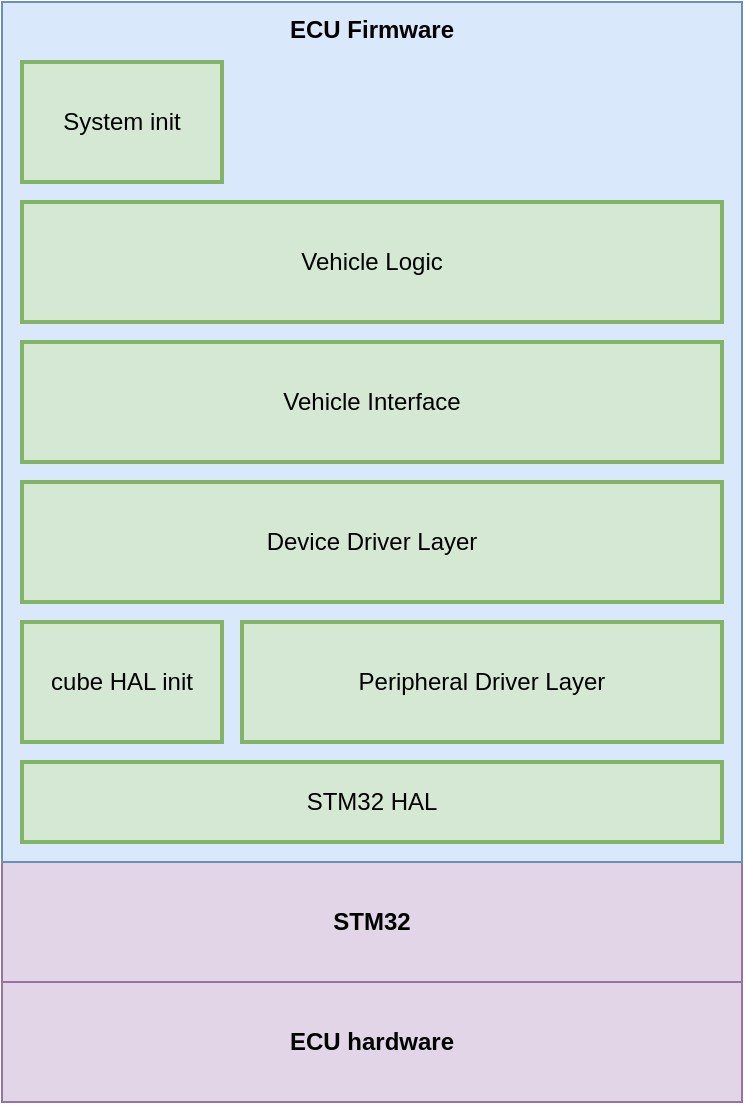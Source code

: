 <mxfile version="23.1.5" type="device" pages="5">
  <diagram name="Basic View" id="_REHxE6U4Ysege71YfMF">
    <mxGraphModel dx="1026" dy="772" grid="1" gridSize="10" guides="1" tooltips="1" connect="1" arrows="1" fold="1" page="1" pageScale="1" pageWidth="1169" pageHeight="827" math="0" shadow="0">
      <root>
        <mxCell id="0" />
        <mxCell id="1" parent="0" />
        <mxCell id="0jKN5y97lYk2qQnWjkMg-1" value="STM32" style="rounded=0;whiteSpace=wrap;html=1;fillColor=#e1d5e7;strokeColor=#9673a6;fontStyle=1" parent="1" vertex="1">
          <mxGeometry x="40" y="470" width="370" height="60" as="geometry" />
        </mxCell>
        <mxCell id="0jKN5y97lYk2qQnWjkMg-2" value="ECU hardware" style="rounded=0;whiteSpace=wrap;html=1;fillColor=#e1d5e7;strokeColor=#9673a6;fontStyle=1" parent="1" vertex="1">
          <mxGeometry x="40" y="530" width="370" height="60" as="geometry" />
        </mxCell>
        <mxCell id="0jKN5y97lYk2qQnWjkMg-3" value="ECU Firmware" style="rounded=0;whiteSpace=wrap;html=1;verticalAlign=top;fillColor=#dae8fc;strokeColor=#6c8ebf;fontStyle=1" parent="1" vertex="1">
          <mxGeometry x="40" y="40" width="370" height="430" as="geometry" />
        </mxCell>
        <mxCell id="0jKN5y97lYk2qQnWjkMg-4" value="STM32 HAL" style="rounded=0;whiteSpace=wrap;html=1;fillColor=#d5e8d4;strokeColor=#82b366;strokeWidth=2;" parent="1" vertex="1">
          <mxGeometry x="50" y="420" width="350" height="40" as="geometry" />
        </mxCell>
        <mxCell id="0jKN5y97lYk2qQnWjkMg-5" value="cube HAL init" style="rounded=0;whiteSpace=wrap;html=1;fillColor=#d5e8d4;strokeColor=#82b366;strokeWidth=2;" parent="1" vertex="1">
          <mxGeometry x="50" y="350" width="100" height="60" as="geometry" />
        </mxCell>
        <mxCell id="0jKN5y97lYk2qQnWjkMg-6" value="Peripheral Driver Layer" style="rounded=0;whiteSpace=wrap;html=1;fillColor=#d5e8d4;strokeColor=#82b366;strokeWidth=2;" parent="1" vertex="1">
          <mxGeometry x="160" y="350" width="240" height="60" as="geometry" />
        </mxCell>
        <mxCell id="0jKN5y97lYk2qQnWjkMg-8" value="System init" style="rounded=0;whiteSpace=wrap;html=1;fillColor=#d5e8d4;strokeColor=#82b366;strokeWidth=2;" parent="1" vertex="1">
          <mxGeometry x="50" y="70" width="100" height="60" as="geometry" />
        </mxCell>
        <mxCell id="0jKN5y97lYk2qQnWjkMg-9" value="Device Driver Layer" style="rounded=0;whiteSpace=wrap;html=1;fillColor=#d5e8d4;strokeColor=#82b366;strokeWidth=2;" parent="1" vertex="1">
          <mxGeometry x="50" y="280" width="350" height="60" as="geometry" />
        </mxCell>
        <mxCell id="0jKN5y97lYk2qQnWjkMg-10" value="Vehicle Interface" style="rounded=0;whiteSpace=wrap;html=1;fillColor=#d5e8d4;strokeColor=#82b366;strokeWidth=2;" parent="1" vertex="1">
          <mxGeometry x="50" y="210" width="350" height="60" as="geometry" />
        </mxCell>
        <mxCell id="0jKN5y97lYk2qQnWjkMg-11" value="Vehicle Logic" style="rounded=0;whiteSpace=wrap;html=1;fillColor=#d5e8d4;strokeColor=#82b366;strokeWidth=2;" parent="1" vertex="1">
          <mxGeometry x="50" y="140" width="350" height="60" as="geometry" />
        </mxCell>
      </root>
    </mxGraphModel>
  </diagram>
  <diagram id="Xj0itRvW_JsN70e2wLyP" name="Detailed View">
    <mxGraphModel dx="1026" dy="772" grid="1" gridSize="10" guides="1" tooltips="1" connect="1" arrows="1" fold="1" page="1" pageScale="1" pageWidth="1169" pageHeight="827" math="0" shadow="0">
      <root>
        <mxCell id="0" />
        <mxCell id="1" parent="0" />
        <mxCell id="iAgD70KXUp26cM3-GoKi-1" value="STM32" style="rounded=0;whiteSpace=wrap;html=1;fillColor=#e1d5e7;strokeColor=#9673a6;fontStyle=1" parent="1" vertex="1">
          <mxGeometry x="40" y="800" width="680" height="60" as="geometry" />
        </mxCell>
        <mxCell id="iAgD70KXUp26cM3-GoKi-2" value="ECU hardware" style="rounded=0;whiteSpace=wrap;html=1;fillColor=#e1d5e7;strokeColor=#9673a6;fontStyle=1" parent="1" vertex="1">
          <mxGeometry x="40" y="860" width="680" height="60" as="geometry" />
        </mxCell>
        <mxCell id="iAgD70KXUp26cM3-GoKi-3" value="ECU Firmware" style="rounded=0;whiteSpace=wrap;html=1;verticalAlign=top;fillColor=#dae8fc;strokeColor=#6c8ebf;fontStyle=1" parent="1" vertex="1">
          <mxGeometry x="40" y="40" width="680" height="760" as="geometry" />
        </mxCell>
        <mxCell id="iAgD70KXUp26cM3-GoKi-4" value="STM32 HAL" style="rounded=0;whiteSpace=wrap;html=1;fillColor=#d5e8d4;strokeColor=#82b366;strokeWidth=2;" parent="1" vertex="1">
          <mxGeometry x="50" y="750" width="660" height="40" as="geometry" />
        </mxCell>
        <mxCell id="iAgD70KXUp26cM3-GoKi-5" value="cube HAL init" style="rounded=0;whiteSpace=wrap;html=1;fillColor=#d5e8d4;strokeColor=#82b366;strokeWidth=2;verticalAlign=top;" parent="1" vertex="1">
          <mxGeometry x="50" y="530" width="100" height="210" as="geometry" />
        </mxCell>
        <mxCell id="iAgD70KXUp26cM3-GoKi-6" value="Peripheral Driver/Lib Layer" style="rounded=0;whiteSpace=wrap;html=1;fillColor=#d5e8d4;strokeColor=#82b366;strokeWidth=2;verticalAlign=top;" parent="1" vertex="1">
          <mxGeometry x="160" y="530" width="550" height="210" as="geometry" />
        </mxCell>
        <mxCell id="iAgD70KXUp26cM3-GoKi-8" value="System init" style="rounded=0;whiteSpace=wrap;html=1;fillColor=#d5e8d4;strokeColor=#82b366;strokeWidth=2;verticalAlign=top;" parent="1" vertex="1">
          <mxGeometry x="50" y="70" width="200" height="90" as="geometry" />
        </mxCell>
        <mxCell id="iAgD70KXUp26cM3-GoKi-9" value="Device Driver Layer" style="rounded=0;whiteSpace=wrap;html=1;fillColor=#d5e8d4;strokeColor=#82b366;strokeWidth=2;verticalAlign=top;" parent="1" vertex="1">
          <mxGeometry x="50" y="370" width="640" height="150" as="geometry" />
        </mxCell>
        <mxCell id="iAgD70KXUp26cM3-GoKi-10" value="Vehicle Interface" style="rounded=0;whiteSpace=wrap;html=1;fillColor=#d5e8d4;strokeColor=#82b366;strokeWidth=2;verticalAlign=top;" parent="1" vertex="1">
          <mxGeometry x="50" y="270" width="280" height="90" as="geometry" />
        </mxCell>
        <mxCell id="iAgD70KXUp26cM3-GoKi-11" value="Vehicle Logic" style="rounded=0;whiteSpace=wrap;html=1;fillColor=#d5e8d4;strokeColor=#82b366;strokeWidth=2;verticalAlign=top;" parent="1" vertex="1">
          <mxGeometry x="50" y="170" width="370" height="90" as="geometry" />
        </mxCell>
        <mxCell id="iAgD70KXUp26cM3-GoKi-14" value="init" style="rounded=0;whiteSpace=wrap;html=1;fillColor=#f5f5f5;strokeColor=#666666;fontColor=#333333;" parent="1" vertex="1">
          <mxGeometry x="60" y="100" width="80" height="50" as="geometry" />
        </mxCell>
        <mxCell id="iAgD70KXUp26cM3-GoKi-15" value="Global interrupt handler" style="rounded=0;whiteSpace=wrap;html=1;fillColor=#f5f5f5;strokeColor=#666666;fontColor=#333333;" parent="1" vertex="1">
          <mxGeometry x="150" y="100" width="80" height="50" as="geometry" />
        </mxCell>
        <mxCell id="iAgD70KXUp26cM3-GoKi-16" value="Vehicle State Manager" style="rounded=0;whiteSpace=wrap;html=1;fillColor=#f5f5f5;strokeColor=#666666;fontColor=#333333;" parent="1" vertex="1">
          <mxGeometry x="60" y="200" width="80" height="50" as="geometry" />
        </mxCell>
        <mxCell id="iAgD70KXUp26cM3-GoKi-17" value="Throttle Controller" style="rounded=0;whiteSpace=wrap;html=1;fillColor=#f5f5f5;strokeColor=#666666;fontColor=#333333;" parent="1" vertex="1">
          <mxGeometry x="150" y="200" width="80" height="50" as="geometry" />
        </mxCell>
        <mxCell id="iAgD70KXUp26cM3-GoKi-18" value="Soft Watchdog" style="rounded=0;whiteSpace=wrap;html=1;fillColor=#f5f5f5;strokeColor=#666666;fontColor=#333333;" parent="1" vertex="1">
          <mxGeometry x="240" y="200" width="80" height="50" as="geometry" />
        </mxCell>
        <mxCell id="iAgD70KXUp26cM3-GoKi-19" value="System Configuration" style="rounded=0;whiteSpace=wrap;html=1;fillColor=#f5f5f5;strokeColor=#666666;fontColor=#333333;" parent="1" vertex="1">
          <mxGeometry x="60" y="300" width="80" height="50" as="geometry" />
        </mxCell>
        <mxCell id="iAgD70KXUp26cM3-GoKi-20" value="Vehicle Control" style="rounded=0;whiteSpace=wrap;html=1;fillColor=#f5f5f5;strokeColor=#666666;fontColor=#333333;" parent="1" vertex="1">
          <mxGeometry x="150" y="300" width="80" height="50" as="geometry" />
        </mxCell>
        <mxCell id="iAgD70KXUp26cM3-GoKi-21" value="Vehicle State" style="rounded=0;whiteSpace=wrap;html=1;fillColor=#f5f5f5;strokeColor=#666666;fontColor=#333333;" parent="1" vertex="1">
          <mxGeometry x="240" y="300" width="80" height="50" as="geometry" />
        </mxCell>
        <mxCell id="iAgD70KXUp26cM3-GoKi-22" value="Inverter" style="rounded=0;whiteSpace=wrap;html=1;fillColor=#f5f5f5;strokeColor=#666666;fontColor=#333333;" parent="1" vertex="1">
          <mxGeometry x="60" y="400" width="80" height="50" as="geometry" />
        </mxCell>
        <mxCell id="iAgD70KXUp26cM3-GoKi-23" value="BMS" style="rounded=0;whiteSpace=wrap;html=1;fillColor=#f5f5f5;strokeColor=#666666;fontColor=#333333;" parent="1" vertex="1">
          <mxGeometry x="150" y="400" width="80" height="50" as="geometry" />
        </mxCell>
        <mxCell id="iAgD70KXUp26cM3-GoKi-24" value="Discrete Sensors" style="rounded=0;whiteSpace=wrap;html=1;fillColor=#f5f5f5;strokeColor=#666666;fontColor=#333333;" parent="1" vertex="1">
          <mxGeometry x="240" y="400" width="80" height="50" as="geometry" />
        </mxCell>
        <mxCell id="iAgD70KXUp26cM3-GoKi-25" value="Wheel Speed" style="rounded=0;whiteSpace=wrap;html=1;fillColor=#f5f5f5;strokeColor=#666666;fontColor=#333333;" parent="1" vertex="1">
          <mxGeometry x="330" y="400" width="80" height="50" as="geometry" />
        </mxCell>
        <mxCell id="iAgD70KXUp26cM3-GoKi-26" value="Power Distribution Module (PDM)" style="rounded=0;whiteSpace=wrap;html=1;fillColor=#f5f5f5;strokeColor=#666666;fontColor=#333333;" parent="1" vertex="1">
          <mxGeometry x="420" y="400" width="80" height="50" as="geometry" />
        </mxCell>
        <mxCell id="iAgD70KXUp26cM3-GoKi-27" value="Shutdown Circuit (SDC)" style="rounded=0;whiteSpace=wrap;html=1;fillColor=#f5f5f5;strokeColor=#666666;fontColor=#333333;" parent="1" vertex="1">
          <mxGeometry x="510" y="400" width="80" height="50" as="geometry" />
        </mxCell>
        <mxCell id="iAgD70KXUp26cM3-GoKi-28" value="PC Interface" style="rounded=0;whiteSpace=wrap;html=1;fillColor=#f5f5f5;strokeColor=#666666;fontColor=#333333;" parent="1" vertex="1">
          <mxGeometry x="600" y="400" width="80" height="50" as="geometry" />
        </mxCell>
        <mxCell id="iAgD70KXUp26cM3-GoKi-29" value="CAN" style="rounded=0;whiteSpace=wrap;html=1;fillColor=#f5f5f5;strokeColor=#666666;fontColor=#333333;" parent="1" vertex="1">
          <mxGeometry x="170" y="560" width="80" height="50" as="geometry" />
        </mxCell>
        <mxCell id="iAgD70KXUp26cM3-GoKi-30" value="I2C" style="rounded=0;whiteSpace=wrap;html=1;fillColor=#f5f5f5;strokeColor=#666666;fontColor=#333333;" parent="1" vertex="1">
          <mxGeometry x="260" y="560" width="80" height="50" as="geometry" />
        </mxCell>
        <mxCell id="iAgD70KXUp26cM3-GoKi-31" value="SPI" style="rounded=0;whiteSpace=wrap;html=1;fillColor=#f5f5f5;strokeColor=#666666;fontColor=#333333;" parent="1" vertex="1">
          <mxGeometry x="350" y="560" width="80" height="50" as="geometry" />
        </mxCell>
        <mxCell id="iAgD70KXUp26cM3-GoKi-32" value="UART" style="rounded=0;whiteSpace=wrap;html=1;fillColor=#f5f5f5;strokeColor=#666666;fontColor=#333333;" parent="1" vertex="1">
          <mxGeometry x="440" y="560" width="80" height="50" as="geometry" />
        </mxCell>
        <mxCell id="iAgD70KXUp26cM3-GoKi-33" value="ADC" style="rounded=0;whiteSpace=wrap;html=1;fillColor=#f5f5f5;strokeColor=#666666;fontColor=#333333;" parent="1" vertex="1">
          <mxGeometry x="530" y="560" width="80" height="50" as="geometry" />
        </mxCell>
        <mxCell id="iAgD70KXUp26cM3-GoKi-34" value="GPIO" style="rounded=0;whiteSpace=wrap;html=1;fillColor=#f5f5f5;strokeColor=#666666;fontColor=#333333;" parent="1" vertex="1">
          <mxGeometry x="620" y="560" width="80" height="50" as="geometry" />
        </mxCell>
        <mxCell id="iAgD70KXUp26cM3-GoKi-35" value="RTC" style="rounded=0;whiteSpace=wrap;html=1;fillColor=#f5f5f5;strokeColor=#666666;fontColor=#333333;" parent="1" vertex="1">
          <mxGeometry x="170" y="620" width="80" height="50" as="geometry" />
        </mxCell>
        <mxCell id="iAgD70KXUp26cM3-GoKi-36" value="Task Timer" style="rounded=0;whiteSpace=wrap;html=1;fillColor=#f5f5f5;strokeColor=#666666;fontColor=#333333;" parent="1" vertex="1">
          <mxGeometry x="260" y="620" width="80" height="50" as="geometry" />
        </mxCell>
        <mxCell id="iAgD70KXUp26cM3-GoKi-37" value="CRC" style="rounded=0;whiteSpace=wrap;html=1;fillColor=#f5f5f5;strokeColor=#666666;fontColor=#333333;" parent="1" vertex="1">
          <mxGeometry x="350" y="620" width="80" height="50" as="geometry" />
        </mxCell>
        <mxCell id="iAgD70KXUp26cM3-GoKi-38" value="Logging" style="rounded=0;whiteSpace=wrap;html=1;fillColor=#f5f5f5;strokeColor=#666666;fontColor=#333333;" parent="1" vertex="1">
          <mxGeometry x="440" y="620" width="80" height="50" as="geometry" />
        </mxCell>
        <mxCell id="iAgD70KXUp26cM3-GoKi-39" value="Depends" style="rounded=0;whiteSpace=wrap;html=1;fillColor=#f5f5f5;strokeColor=#666666;fontColor=#333333;" parent="1" vertex="1">
          <mxGeometry x="530" y="620" width="80" height="50" as="geometry" />
        </mxCell>
        <mxCell id="iAgD70KXUp26cM3-GoKi-40" value="HAL init" style="rounded=0;whiteSpace=wrap;html=1;fillColor=#f5f5f5;strokeColor=#666666;fontColor=#333333;" parent="1" vertex="1">
          <mxGeometry x="60" y="560" width="80" height="50" as="geometry" />
        </mxCell>
        <mxCell id="wuNKaoT1Golu_syx2iO5-1" value="EEPROM" style="rounded=0;whiteSpace=wrap;html=1;fillColor=#f5f5f5;strokeColor=#666666;fontColor=#333333;" parent="1" vertex="1">
          <mxGeometry x="620" y="620" width="80" height="50" as="geometry" />
        </mxCell>
        <mxCell id="wuNKaoT1Golu_syx2iO5-2" value="MPIO&lt;br&gt;(multi-purpose IO)" style="rounded=0;whiteSpace=wrap;html=1;fillColor=#f5f5f5;strokeColor=#666666;fontColor=#333333;" parent="1" vertex="1">
          <mxGeometry x="60" y="460" width="80" height="50" as="geometry" />
        </mxCell>
        <mxCell id="wuNKaoT1Golu_syx2iO5-3" value="IMU" style="rounded=0;whiteSpace=wrap;html=1;fillColor=#f5f5f5;strokeColor=#666666;fontColor=#333333;" parent="1" vertex="1">
          <mxGeometry x="150" y="460" width="80" height="50" as="geometry" />
        </mxCell>
        <mxCell id="wuNKaoT1Golu_syx2iO5-4" value="Data Logging" style="rounded=0;whiteSpace=wrap;html=1;fillColor=#f5f5f5;strokeColor=#666666;fontColor=#333333;" parent="1" vertex="1">
          <mxGeometry x="330" y="200" width="80" height="50" as="geometry" />
        </mxCell>
        <mxCell id="K-93pmP1J1TPYyTLErGo-1" value="Dashboard output" style="rounded=0;whiteSpace=wrap;html=1;fillColor=#f5f5f5;strokeColor=#666666;fontColor=#333333;" parent="1" vertex="1">
          <mxGeometry x="240" y="460" width="80" height="50" as="geometry" />
        </mxCell>
        <mxCell id="CPf1x3HCo2ybAkcK4Ga--1" value="Watchdog Timer" style="rounded=0;whiteSpace=wrap;html=1;fillColor=#f5f5f5;strokeColor=#666666;fontColor=#333333;" vertex="1" parent="1">
          <mxGeometry x="170" y="680" width="80" height="50" as="geometry" />
        </mxCell>
      </root>
    </mxGraphModel>
  </diagram>
  <diagram name="Detailed View Example" id="3ODwkNvjQzHQXLnmJU4c">
    <mxGraphModel dx="1026" dy="772" grid="1" gridSize="10" guides="1" tooltips="1" connect="1" arrows="1" fold="1" page="1" pageScale="1" pageWidth="1169" pageHeight="827" math="0" shadow="0">
      <root>
        <mxCell id="2OXPkcQbSkg_112Y-T1C-0" />
        <mxCell id="2OXPkcQbSkg_112Y-T1C-1" parent="2OXPkcQbSkg_112Y-T1C-0" />
        <mxCell id="2OXPkcQbSkg_112Y-T1C-2" value="STM32" style="rounded=0;whiteSpace=wrap;html=1;fillColor=#e1d5e7;strokeColor=#9673a6;fontStyle=1" parent="2OXPkcQbSkg_112Y-T1C-1" vertex="1">
          <mxGeometry x="40" y="800" width="680" height="60" as="geometry" />
        </mxCell>
        <mxCell id="2OXPkcQbSkg_112Y-T1C-3" value="ECU hardware" style="rounded=0;whiteSpace=wrap;html=1;fillColor=#e1d5e7;strokeColor=#9673a6;fontStyle=1" parent="2OXPkcQbSkg_112Y-T1C-1" vertex="1">
          <mxGeometry x="40" y="860" width="680" height="60" as="geometry" />
        </mxCell>
        <mxCell id="2OXPkcQbSkg_112Y-T1C-4" value="ECU Firmware" style="rounded=0;whiteSpace=wrap;html=1;verticalAlign=top;fillColor=#dae8fc;strokeColor=#6c8ebf;fontStyle=1" parent="2OXPkcQbSkg_112Y-T1C-1" vertex="1">
          <mxGeometry x="40" y="40" width="680" height="760" as="geometry" />
        </mxCell>
        <mxCell id="LoE83456sjPk-hA--Voz-18" style="edgeStyle=orthogonalEdgeStyle;rounded=0;orthogonalLoop=1;jettySize=auto;html=1;exitX=0.5;exitY=1;exitDx=0;exitDy=0;entryX=0.5;entryY=1;entryDx=0;entryDy=0;strokeWidth=2;strokeColor=#FF0080;" parent="2OXPkcQbSkg_112Y-T1C-1" edge="1">
          <mxGeometry relative="1" as="geometry">
            <mxPoint x="380" y="790" as="sourcePoint" />
            <mxPoint x="380" y="800" as="targetPoint" />
          </mxGeometry>
        </mxCell>
        <mxCell id="2OXPkcQbSkg_112Y-T1C-5" value="STM32 HAL" style="rounded=0;whiteSpace=wrap;html=1;fillColor=#d5e8d4;strokeColor=#82b366;strokeWidth=2;" parent="2OXPkcQbSkg_112Y-T1C-1" vertex="1">
          <mxGeometry x="50" y="750" width="660" height="40" as="geometry" />
        </mxCell>
        <mxCell id="2OXPkcQbSkg_112Y-T1C-6" value="cube HAL init" style="rounded=0;whiteSpace=wrap;html=1;fillColor=#d5e8d4;strokeColor=#82b366;strokeWidth=2;verticalAlign=top;" parent="2OXPkcQbSkg_112Y-T1C-1" vertex="1">
          <mxGeometry x="50" y="530" width="100" height="210" as="geometry" />
        </mxCell>
        <mxCell id="2OXPkcQbSkg_112Y-T1C-7" value="Peripheral Driver/Lib Layer" style="rounded=0;whiteSpace=wrap;html=1;fillColor=#d5e8d4;strokeColor=#82b366;strokeWidth=2;verticalAlign=top;" parent="2OXPkcQbSkg_112Y-T1C-1" vertex="1">
          <mxGeometry x="160" y="530" width="550" height="210" as="geometry" />
        </mxCell>
        <mxCell id="2OXPkcQbSkg_112Y-T1C-8" value="System init" style="rounded=0;whiteSpace=wrap;html=1;fillColor=#d5e8d4;strokeColor=#82b366;strokeWidth=2;verticalAlign=top;" parent="2OXPkcQbSkg_112Y-T1C-1" vertex="1">
          <mxGeometry x="50" y="70" width="200" height="90" as="geometry" />
        </mxCell>
        <mxCell id="2OXPkcQbSkg_112Y-T1C-9" value="Device Driver Layer" style="rounded=0;whiteSpace=wrap;html=1;fillColor=#d5e8d4;strokeColor=#82b366;strokeWidth=2;verticalAlign=top;" parent="2OXPkcQbSkg_112Y-T1C-1" vertex="1">
          <mxGeometry x="50" y="370" width="640" height="150" as="geometry" />
        </mxCell>
        <mxCell id="2OXPkcQbSkg_112Y-T1C-10" value="Vehicle Interface" style="rounded=0;whiteSpace=wrap;html=1;fillColor=#d5e8d4;strokeColor=#82b366;strokeWidth=2;verticalAlign=top;" parent="2OXPkcQbSkg_112Y-T1C-1" vertex="1">
          <mxGeometry x="50" y="270" width="280" height="90" as="geometry" />
        </mxCell>
        <mxCell id="2OXPkcQbSkg_112Y-T1C-11" value="Vehicle Logic" style="rounded=0;whiteSpace=wrap;html=1;fillColor=#d5e8d4;strokeColor=#82b366;strokeWidth=2;verticalAlign=top;" parent="2OXPkcQbSkg_112Y-T1C-1" vertex="1">
          <mxGeometry x="50" y="170" width="370" height="90" as="geometry" />
        </mxCell>
        <mxCell id="2OXPkcQbSkg_112Y-T1C-12" value="init" style="rounded=0;whiteSpace=wrap;html=1;fillColor=#f5f5f5;strokeColor=#666666;fontColor=#333333;" parent="2OXPkcQbSkg_112Y-T1C-1" vertex="1">
          <mxGeometry x="60" y="100" width="80" height="50" as="geometry" />
        </mxCell>
        <mxCell id="2OXPkcQbSkg_112Y-T1C-13" value="Global interrupt handler" style="rounded=0;whiteSpace=wrap;html=1;fillColor=#f5f5f5;strokeColor=#666666;fontColor=#333333;" parent="2OXPkcQbSkg_112Y-T1C-1" vertex="1">
          <mxGeometry x="150" y="100" width="80" height="50" as="geometry" />
        </mxCell>
        <mxCell id="2OXPkcQbSkg_112Y-T1C-14" value="Vehicle State Manager" style="rounded=0;whiteSpace=wrap;html=1;fillColor=#f5f5f5;strokeColor=#666666;fontColor=#333333;" parent="2OXPkcQbSkg_112Y-T1C-1" vertex="1">
          <mxGeometry x="60" y="200" width="80" height="50" as="geometry" />
        </mxCell>
        <mxCell id="2OXPkcQbSkg_112Y-T1C-15" value="Throttle Controller" style="rounded=0;whiteSpace=wrap;html=1;fillColor=#f5f5f5;strokeColor=#666666;fontColor=#333333;" parent="2OXPkcQbSkg_112Y-T1C-1" vertex="1">
          <mxGeometry x="150" y="200" width="80" height="50" as="geometry" />
        </mxCell>
        <mxCell id="2OXPkcQbSkg_112Y-T1C-16" value="Soft Watchdog" style="rounded=0;whiteSpace=wrap;html=1;fillColor=#f5f5f5;strokeColor=#666666;fontColor=#333333;" parent="2OXPkcQbSkg_112Y-T1C-1" vertex="1">
          <mxGeometry x="240" y="200" width="80" height="50" as="geometry" />
        </mxCell>
        <mxCell id="2OXPkcQbSkg_112Y-T1C-17" value="System Configuration" style="rounded=0;whiteSpace=wrap;html=1;fillColor=#f5f5f5;strokeColor=#666666;fontColor=#333333;" parent="2OXPkcQbSkg_112Y-T1C-1" vertex="1">
          <mxGeometry x="60" y="300" width="80" height="50" as="geometry" />
        </mxCell>
        <mxCell id="2OXPkcQbSkg_112Y-T1C-18" value="Vehicle Control" style="rounded=0;whiteSpace=wrap;html=1;fillColor=#f5f5f5;strokeColor=#666666;fontColor=#333333;" parent="2OXPkcQbSkg_112Y-T1C-1" vertex="1">
          <mxGeometry x="150" y="300" width="80" height="50" as="geometry" />
        </mxCell>
        <mxCell id="2OXPkcQbSkg_112Y-T1C-19" value="Vehicle State" style="rounded=0;whiteSpace=wrap;html=1;fillColor=#f5f5f5;strokeColor=#666666;fontColor=#333333;" parent="2OXPkcQbSkg_112Y-T1C-1" vertex="1">
          <mxGeometry x="240" y="300" width="80" height="50" as="geometry" />
        </mxCell>
        <mxCell id="2OXPkcQbSkg_112Y-T1C-20" value="Inverter" style="rounded=0;whiteSpace=wrap;html=1;fillColor=#f5f5f5;strokeColor=#666666;fontColor=#333333;" parent="2OXPkcQbSkg_112Y-T1C-1" vertex="1">
          <mxGeometry x="60" y="400" width="80" height="50" as="geometry" />
        </mxCell>
        <mxCell id="2OXPkcQbSkg_112Y-T1C-21" value="BMS" style="rounded=0;whiteSpace=wrap;html=1;fillColor=#f5f5f5;strokeColor=#666666;fontColor=#333333;" parent="2OXPkcQbSkg_112Y-T1C-1" vertex="1">
          <mxGeometry x="150" y="400" width="80" height="50" as="geometry" />
        </mxCell>
        <mxCell id="2OXPkcQbSkg_112Y-T1C-22" value="Discrete Sensors" style="rounded=0;whiteSpace=wrap;html=1;fillColor=#f5f5f5;strokeColor=#666666;fontColor=#333333;" parent="2OXPkcQbSkg_112Y-T1C-1" vertex="1">
          <mxGeometry x="240" y="400" width="80" height="50" as="geometry" />
        </mxCell>
        <mxCell id="2OXPkcQbSkg_112Y-T1C-23" value="Wheel Speed" style="rounded=0;whiteSpace=wrap;html=1;fillColor=#f5f5f5;strokeColor=#666666;fontColor=#333333;" parent="2OXPkcQbSkg_112Y-T1C-1" vertex="1">
          <mxGeometry x="330" y="400" width="80" height="50" as="geometry" />
        </mxCell>
        <mxCell id="2OXPkcQbSkg_112Y-T1C-24" value="Power Distribution Module (PDM)" style="rounded=0;whiteSpace=wrap;html=1;fillColor=#f5f5f5;strokeColor=#666666;fontColor=#333333;" parent="2OXPkcQbSkg_112Y-T1C-1" vertex="1">
          <mxGeometry x="420" y="400" width="80" height="50" as="geometry" />
        </mxCell>
        <mxCell id="2OXPkcQbSkg_112Y-T1C-25" value="Shutdown Circuit (SDC)" style="rounded=0;whiteSpace=wrap;html=1;fillColor=#f5f5f5;strokeColor=#666666;fontColor=#333333;" parent="2OXPkcQbSkg_112Y-T1C-1" vertex="1">
          <mxGeometry x="510" y="400" width="80" height="50" as="geometry" />
        </mxCell>
        <mxCell id="2OXPkcQbSkg_112Y-T1C-26" value="PC Interface" style="rounded=0;whiteSpace=wrap;html=1;fillColor=#f5f5f5;strokeColor=#666666;fontColor=#333333;" parent="2OXPkcQbSkg_112Y-T1C-1" vertex="1">
          <mxGeometry x="600" y="400" width="80" height="50" as="geometry" />
        </mxCell>
        <mxCell id="2OXPkcQbSkg_112Y-T1C-27" value="CAN" style="rounded=0;whiteSpace=wrap;html=1;fillColor=#f5f5f5;strokeColor=#666666;fontColor=#333333;" parent="2OXPkcQbSkg_112Y-T1C-1" vertex="1">
          <mxGeometry x="170" y="560" width="80" height="50" as="geometry" />
        </mxCell>
        <mxCell id="2OXPkcQbSkg_112Y-T1C-28" value="I2C" style="rounded=0;whiteSpace=wrap;html=1;fillColor=#f5f5f5;strokeColor=#666666;fontColor=#333333;" parent="2OXPkcQbSkg_112Y-T1C-1" vertex="1">
          <mxGeometry x="260" y="560" width="80" height="50" as="geometry" />
        </mxCell>
        <mxCell id="2OXPkcQbSkg_112Y-T1C-29" value="SPI" style="rounded=0;whiteSpace=wrap;html=1;fillColor=#f5f5f5;strokeColor=#666666;fontColor=#333333;" parent="2OXPkcQbSkg_112Y-T1C-1" vertex="1">
          <mxGeometry x="350" y="560" width="80" height="50" as="geometry" />
        </mxCell>
        <mxCell id="2OXPkcQbSkg_112Y-T1C-30" value="UART" style="rounded=0;whiteSpace=wrap;html=1;fillColor=#f5f5f5;strokeColor=#666666;fontColor=#333333;" parent="2OXPkcQbSkg_112Y-T1C-1" vertex="1">
          <mxGeometry x="440" y="560" width="80" height="50" as="geometry" />
        </mxCell>
        <mxCell id="2OXPkcQbSkg_112Y-T1C-31" value="ADC" style="rounded=0;whiteSpace=wrap;html=1;fillColor=#f5f5f5;strokeColor=#666666;fontColor=#333333;" parent="2OXPkcQbSkg_112Y-T1C-1" vertex="1">
          <mxGeometry x="530" y="560" width="80" height="50" as="geometry" />
        </mxCell>
        <mxCell id="2OXPkcQbSkg_112Y-T1C-32" value="GPIO" style="rounded=0;whiteSpace=wrap;html=1;fillColor=#f5f5f5;strokeColor=#666666;fontColor=#333333;" parent="2OXPkcQbSkg_112Y-T1C-1" vertex="1">
          <mxGeometry x="620" y="560" width="80" height="50" as="geometry" />
        </mxCell>
        <mxCell id="2OXPkcQbSkg_112Y-T1C-33" value="RTC" style="rounded=0;whiteSpace=wrap;html=1;fillColor=#f5f5f5;strokeColor=#666666;fontColor=#333333;" parent="2OXPkcQbSkg_112Y-T1C-1" vertex="1">
          <mxGeometry x="170" y="620" width="80" height="50" as="geometry" />
        </mxCell>
        <mxCell id="2OXPkcQbSkg_112Y-T1C-34" value="Task Timer" style="rounded=0;whiteSpace=wrap;html=1;fillColor=#f5f5f5;strokeColor=#666666;fontColor=#333333;" parent="2OXPkcQbSkg_112Y-T1C-1" vertex="1">
          <mxGeometry x="260" y="620" width="80" height="50" as="geometry" />
        </mxCell>
        <mxCell id="2OXPkcQbSkg_112Y-T1C-35" value="CRC" style="rounded=0;whiteSpace=wrap;html=1;fillColor=#f5f5f5;strokeColor=#666666;fontColor=#333333;" parent="2OXPkcQbSkg_112Y-T1C-1" vertex="1">
          <mxGeometry x="350" y="620" width="80" height="50" as="geometry" />
        </mxCell>
        <mxCell id="2OXPkcQbSkg_112Y-T1C-36" value="Logging" style="rounded=0;whiteSpace=wrap;html=1;fillColor=#f5f5f5;strokeColor=#666666;fontColor=#333333;" parent="2OXPkcQbSkg_112Y-T1C-1" vertex="1">
          <mxGeometry x="440" y="620" width="80" height="50" as="geometry" />
        </mxCell>
        <mxCell id="2OXPkcQbSkg_112Y-T1C-37" value="Depends" style="rounded=0;whiteSpace=wrap;html=1;fillColor=#f5f5f5;strokeColor=#666666;fontColor=#333333;" parent="2OXPkcQbSkg_112Y-T1C-1" vertex="1">
          <mxGeometry x="530" y="620" width="80" height="50" as="geometry" />
        </mxCell>
        <mxCell id="2OXPkcQbSkg_112Y-T1C-38" value="HAL init" style="rounded=0;whiteSpace=wrap;html=1;fillColor=#f5f5f5;strokeColor=#666666;fontColor=#333333;" parent="2OXPkcQbSkg_112Y-T1C-1" vertex="1">
          <mxGeometry x="60" y="560" width="80" height="50" as="geometry" />
        </mxCell>
        <mxCell id="2OXPkcQbSkg_112Y-T1C-39" value="EEPROM" style="rounded=0;whiteSpace=wrap;html=1;fillColor=#f5f5f5;strokeColor=#666666;fontColor=#333333;" parent="2OXPkcQbSkg_112Y-T1C-1" vertex="1">
          <mxGeometry x="620" y="620" width="80" height="50" as="geometry" />
        </mxCell>
        <mxCell id="2OXPkcQbSkg_112Y-T1C-40" value="MPIO&lt;br&gt;(multi-purpose IO)" style="rounded=0;whiteSpace=wrap;html=1;fillColor=#f5f5f5;strokeColor=#666666;fontColor=#333333;" parent="2OXPkcQbSkg_112Y-T1C-1" vertex="1">
          <mxGeometry x="60" y="460" width="80" height="50" as="geometry" />
        </mxCell>
        <mxCell id="2OXPkcQbSkg_112Y-T1C-41" value="IMU" style="rounded=0;whiteSpace=wrap;html=1;fillColor=#f5f5f5;strokeColor=#666666;fontColor=#333333;" parent="2OXPkcQbSkg_112Y-T1C-1" vertex="1">
          <mxGeometry x="150" y="460" width="80" height="50" as="geometry" />
        </mxCell>
        <mxCell id="2OXPkcQbSkg_112Y-T1C-42" value="Data Logging" style="rounded=0;whiteSpace=wrap;html=1;fillColor=#f5f5f5;strokeColor=#666666;fontColor=#333333;" parent="2OXPkcQbSkg_112Y-T1C-1" vertex="1">
          <mxGeometry x="330" y="200" width="80" height="50" as="geometry" />
        </mxCell>
        <mxCell id="2OXPkcQbSkg_112Y-T1C-43" value="Dashboard output" style="rounded=0;whiteSpace=wrap;html=1;fillColor=#f5f5f5;strokeColor=#666666;fontColor=#333333;" parent="2OXPkcQbSkg_112Y-T1C-1" vertex="1">
          <mxGeometry x="240" y="460" width="80" height="50" as="geometry" />
        </mxCell>
        <mxCell id="LoE83456sjPk-hA--Voz-7" style="edgeStyle=orthogonalEdgeStyle;rounded=0;orthogonalLoop=1;jettySize=auto;html=1;exitX=0.75;exitY=1;exitDx=0;exitDy=0;entryX=0.75;entryY=0;entryDx=0;entryDy=0;curved=1;strokeWidth=2;strokeColor=#FF0080;" parent="2OXPkcQbSkg_112Y-T1C-1" source="2OXPkcQbSkg_112Y-T1C-15" target="2OXPkcQbSkg_112Y-T1C-19" edge="1">
          <mxGeometry relative="1" as="geometry" />
        </mxCell>
        <mxCell id="LoE83456sjPk-hA--Voz-8" value="Data request" style="edgeLabel;html=1;align=center;verticalAlign=middle;resizable=0;points=[];fontStyle=1;labelBorderColor=default;" parent="LoE83456sjPk-hA--Voz-7" vertex="1" connectable="0">
          <mxGeometry x="0.343" y="1" relative="1" as="geometry">
            <mxPoint x="11" as="offset" />
          </mxGeometry>
        </mxCell>
        <mxCell id="LoE83456sjPk-hA--Voz-11" value="Torque request" style="edgeStyle=orthogonalEdgeStyle;rounded=0;orthogonalLoop=1;jettySize=auto;html=1;exitX=0.25;exitY=1;exitDx=0;exitDy=0;entryX=0.25;entryY=0;entryDx=0;entryDy=0;curved=1;strokeWidth=2;strokeColor=#FF0080;fontStyle=1;labelBorderColor=default;" parent="2OXPkcQbSkg_112Y-T1C-1" source="2OXPkcQbSkg_112Y-T1C-18" target="2OXPkcQbSkg_112Y-T1C-20" edge="1">
          <mxGeometry x="-0.714" relative="1" as="geometry">
            <mxPoint as="offset" />
          </mxGeometry>
        </mxCell>
        <mxCell id="LoE83456sjPk-hA--Voz-4" style="edgeStyle=orthogonalEdgeStyle;rounded=0;orthogonalLoop=1;jettySize=auto;html=1;exitX=0.75;exitY=0;exitDx=0;exitDy=0;entryX=0.75;entryY=1;entryDx=0;entryDy=0;curved=1;strokeWidth=2;strokeColor=#FF0080;" parent="2OXPkcQbSkg_112Y-T1C-1" source="2OXPkcQbSkg_112Y-T1C-22" target="2OXPkcQbSkg_112Y-T1C-19" edge="1">
          <mxGeometry relative="1" as="geometry" />
        </mxCell>
        <mxCell id="LoE83456sjPk-hA--Voz-5" value="Push&lt;br&gt;data" style="edgeLabel;html=1;align=center;verticalAlign=middle;resizable=0;points=[];fontStyle=1;labelBorderColor=default;" parent="LoE83456sjPk-hA--Voz-4" vertex="1" connectable="0">
          <mxGeometry x="-0.12" y="1" relative="1" as="geometry">
            <mxPoint as="offset" />
          </mxGeometry>
        </mxCell>
        <mxCell id="LoE83456sjPk-hA--Voz-0" style="edgeStyle=orthogonalEdgeStyle;rounded=0;orthogonalLoop=1;jettySize=auto;html=1;exitX=0.25;exitY=1;exitDx=0;exitDy=0;entryX=0.25;entryY=0;entryDx=0;entryDy=0;curved=1;strokeWidth=2;strokeColor=#FF0080;" parent="2OXPkcQbSkg_112Y-T1C-1" source="2OXPkcQbSkg_112Y-T1C-22" target="2OXPkcQbSkg_112Y-T1C-31" edge="1">
          <mxGeometry relative="1" as="geometry" />
        </mxCell>
        <mxCell id="LoE83456sjPk-hA--Voz-1" value="Request&lt;br&gt;data" style="edgeLabel;html=1;align=center;verticalAlign=middle;resizable=0;points=[];fontStyle=1;labelBorderColor=default;" parent="LoE83456sjPk-hA--Voz-0" vertex="1" connectable="0">
          <mxGeometry x="-0.105" y="3" relative="1" as="geometry">
            <mxPoint as="offset" />
          </mxGeometry>
        </mxCell>
        <mxCell id="LoE83456sjPk-hA--Voz-9" style="edgeStyle=orthogonalEdgeStyle;rounded=0;orthogonalLoop=1;jettySize=auto;html=1;exitX=0.25;exitY=1;exitDx=0;exitDy=0;entryX=0.25;entryY=0;entryDx=0;entryDy=0;curved=1;strokeWidth=2;strokeColor=#FF0080;" parent="2OXPkcQbSkg_112Y-T1C-1" source="2OXPkcQbSkg_112Y-T1C-15" target="2OXPkcQbSkg_112Y-T1C-18" edge="1">
          <mxGeometry relative="1" as="geometry" />
        </mxCell>
        <mxCell id="LoE83456sjPk-hA--Voz-10" value="Torque request" style="edgeLabel;html=1;align=center;verticalAlign=middle;resizable=0;points=[];fontStyle=1;labelBorderColor=default;" parent="LoE83456sjPk-hA--Voz-9" vertex="1" connectable="0">
          <mxGeometry x="-0.28" y="2" relative="1" as="geometry">
            <mxPoint as="offset" />
          </mxGeometry>
        </mxCell>
        <mxCell id="LoE83456sjPk-hA--Voz-12" style="edgeStyle=orthogonalEdgeStyle;rounded=0;orthogonalLoop=1;jettySize=auto;html=1;exitX=0.25;exitY=1;exitDx=0;exitDy=0;entryX=0.25;entryY=0;entryDx=0;entryDy=0;curved=1;strokeWidth=2;strokeColor=#FF0080;" parent="2OXPkcQbSkg_112Y-T1C-1" source="2OXPkcQbSkg_112Y-T1C-20" target="2OXPkcQbSkg_112Y-T1C-27" edge="1">
          <mxGeometry relative="1" as="geometry" />
        </mxCell>
        <mxCell id="LoE83456sjPk-hA--Voz-21" value="Torque request CAN message" style="edgeLabel;html=1;align=center;verticalAlign=middle;resizable=0;points=[];fontStyle=1;labelBorderColor=default;" parent="LoE83456sjPk-hA--Voz-12" vertex="1" connectable="0">
          <mxGeometry x="0.036" y="2" relative="1" as="geometry">
            <mxPoint x="31" y="27" as="offset" />
          </mxGeometry>
        </mxCell>
        <mxCell id="LoE83456sjPk-hA--Voz-15" style="edgeStyle=orthogonalEdgeStyle;rounded=0;orthogonalLoop=1;jettySize=auto;html=1;exitX=0.25;exitY=1;exitDx=0;exitDy=0;entryX=0.761;entryY=-0.05;entryDx=0;entryDy=0;entryPerimeter=0;strokeWidth=2;strokeColor=#FF0080;" parent="2OXPkcQbSkg_112Y-T1C-1" source="2OXPkcQbSkg_112Y-T1C-31" target="2OXPkcQbSkg_112Y-T1C-5" edge="1">
          <mxGeometry relative="1" as="geometry">
            <Array as="points">
              <mxPoint x="552" y="610" />
            </Array>
          </mxGeometry>
        </mxCell>
        <mxCell id="LoE83456sjPk-hA--Voz-20" value="Initiate ADC read" style="edgeLabel;html=1;align=center;verticalAlign=middle;resizable=0;points=[];fontStyle=1;labelBorderColor=default;" parent="LoE83456sjPk-hA--Voz-15" vertex="1" connectable="0">
          <mxGeometry x="-0.577" y="-1" relative="1" as="geometry">
            <mxPoint x="-21" y="7" as="offset" />
          </mxGeometry>
        </mxCell>
        <mxCell id="3cMuF3Bq5RabzAP0teR1-2" style="edgeStyle=orthogonalEdgeStyle;rounded=0;orthogonalLoop=1;jettySize=auto;html=1;entryX=0.75;entryY=1;entryDx=0;entryDy=0;strokeColor=#FF0080;strokeWidth=2;exitX=0.817;exitY=-0.021;exitDx=0;exitDy=0;exitPerimeter=0;" parent="2OXPkcQbSkg_112Y-T1C-1" source="2OXPkcQbSkg_112Y-T1C-5" target="2OXPkcQbSkg_112Y-T1C-31" edge="1">
          <mxGeometry relative="1" as="geometry">
            <mxPoint x="589" y="685" as="sourcePoint" />
          </mxGeometry>
        </mxCell>
        <mxCell id="3cMuF3Bq5RabzAP0teR1-3" value="Read complete&lt;br&gt;interrupt" style="edgeLabel;html=1;align=center;verticalAlign=middle;resizable=0;points=[];fontStyle=1;labelBorderColor=default;" parent="3cMuF3Bq5RabzAP0teR1-2" vertex="1" connectable="0">
          <mxGeometry x="-0.235" y="-2" relative="1" as="geometry">
            <mxPoint x="9" y="4" as="offset" />
          </mxGeometry>
        </mxCell>
        <mxCell id="Qm7Qk_cTq2IEkWSXw75T-0" value="Watchdog Timer" style="rounded=0;whiteSpace=wrap;html=1;fillColor=#f5f5f5;strokeColor=#666666;fontColor=#333333;" vertex="1" parent="2OXPkcQbSkg_112Y-T1C-1">
          <mxGeometry x="170" y="680" width="80" height="50" as="geometry" />
        </mxCell>
        <mxCell id="LoE83456sjPk-hA--Voz-13" style="edgeStyle=orthogonalEdgeStyle;rounded=0;orthogonalLoop=1;jettySize=auto;html=1;exitX=0.25;exitY=1;exitDx=0;exitDy=0;entryX=0.211;entryY=-0.05;entryDx=0;entryDy=0;entryPerimeter=0;strokeWidth=2;strokeColor=#FF0080;" parent="2OXPkcQbSkg_112Y-T1C-1" source="2OXPkcQbSkg_112Y-T1C-27" target="2OXPkcQbSkg_112Y-T1C-5" edge="1">
          <mxGeometry relative="1" as="geometry" />
        </mxCell>
        <mxCell id="LoE83456sjPk-hA--Voz-19" value="Initiate CAN transfer" style="edgeLabel;html=1;align=center;verticalAlign=middle;resizable=0;points=[];fontStyle=1;labelBorderColor=default;" parent="LoE83456sjPk-hA--Voz-13" vertex="1" connectable="0">
          <mxGeometry x="-0.415" y="1" relative="1" as="geometry">
            <mxPoint x="-21" as="offset" />
          </mxGeometry>
        </mxCell>
        <mxCell id="3cMuF3Bq5RabzAP0teR1-0" style="edgeStyle=orthogonalEdgeStyle;rounded=0;orthogonalLoop=1;jettySize=auto;html=1;exitX=0.273;exitY=0;exitDx=0;exitDy=0;entryX=0.75;entryY=1;entryDx=0;entryDy=0;exitPerimeter=0;strokeWidth=2;strokeColor=#FF0080;" parent="2OXPkcQbSkg_112Y-T1C-1" source="2OXPkcQbSkg_112Y-T1C-5" target="2OXPkcQbSkg_112Y-T1C-27" edge="1">
          <mxGeometry relative="1" as="geometry" />
        </mxCell>
        <mxCell id="3cMuF3Bq5RabzAP0teR1-1" value="Xfer complete&lt;br&gt;interrupt" style="edgeLabel;html=1;align=center;verticalAlign=middle;resizable=0;points=[];fontStyle=1;labelBorderColor=default;" parent="3cMuF3Bq5RabzAP0teR1-0" vertex="1" connectable="0">
          <mxGeometry x="-0.077" relative="1" as="geometry">
            <mxPoint y="7" as="offset" />
          </mxGeometry>
        </mxCell>
      </root>
    </mxGraphModel>
  </diagram>
  <diagram id="Vmk3c7DVEBpgsgwO3upV" name="RTOS task layout">
    <mxGraphModel dx="1026" dy="772" grid="1" gridSize="10" guides="1" tooltips="1" connect="1" arrows="1" fold="1" page="1" pageScale="1" pageWidth="1169" pageHeight="827" math="0" shadow="0">
      <root>
        <mxCell id="0" />
        <mxCell id="1" parent="0" />
        <mxCell id="FdTs_cC8XkG-0rjGNVx2-22" value="&lt;b&gt;Priority 14&lt;/b&gt;&lt;br&gt;Tasks to deliberately run after any&lt;br&gt;blocking higher priority task" style="rounded=0;whiteSpace=wrap;html=1;align=left;horizontal=1;spacingLeft=6;fillColor=#d5e8d4;strokeColor=#82b366;" parent="1" vertex="1">
          <mxGeometry x="40" y="320" width="830" height="90" as="geometry" />
        </mxCell>
        <mxCell id="FdTs_cC8XkG-0rjGNVx2-21" value="&lt;b&gt;Priority 1&lt;br&gt;(idle + 1)&lt;/b&gt;" style="rounded=0;whiteSpace=wrap;html=1;align=left;horizontal=1;spacingLeft=6;fillColor=#d5e8d4;strokeColor=#82b366;" parent="1" vertex="1">
          <mxGeometry x="40" y="620" width="830" height="90" as="geometry" />
        </mxCell>
        <mxCell id="hJ-A_rmyculd4tsnyQSy-34" value="&lt;b&gt;Priority 15&lt;br&gt;&lt;/b&gt;" style="rounded=0;whiteSpace=wrap;html=1;align=left;horizontal=1;spacingLeft=6;fillColor=#d5e8d4;strokeColor=#82b366;" parent="1" vertex="1">
          <mxGeometry x="40" y="220" width="830" height="90" as="geometry" />
        </mxCell>
        <mxCell id="hJ-A_rmyculd4tsnyQSy-35" value="&lt;b&gt;Priority 13&lt;/b&gt;&lt;br&gt;Real-time critical sensors" style="rounded=0;whiteSpace=wrap;html=1;align=left;horizontal=1;spacingLeft=6;fillColor=#d5e8d4;strokeColor=#82b366;" parent="1" vertex="1">
          <mxGeometry x="40" y="420" width="830" height="90" as="geometry" />
        </mxCell>
        <mxCell id="hJ-A_rmyculd4tsnyQSy-36" value="&lt;b&gt;Priority 12&lt;/b&gt;&lt;br&gt;Real-time critical processes" style="rounded=0;whiteSpace=wrap;html=1;align=left;horizontal=1;spacingLeft=6;fillColor=#d5e8d4;strokeColor=#82b366;" parent="1" vertex="1">
          <mxGeometry x="40" y="520" width="830" height="90" as="geometry" />
        </mxCell>
        <mxCell id="hJ-A_rmyculd4tsnyQSy-37" value="&lt;b&gt;Priority 0&lt;br&gt;(idle)&lt;/b&gt;" style="rounded=0;whiteSpace=wrap;html=1;align=left;horizontal=1;spacingLeft=6;fillColor=#d5e8d4;strokeColor=#82b366;" parent="1" vertex="1">
          <mxGeometry x="40" y="720" width="830" height="90" as="geometry" />
        </mxCell>
        <mxCell id="y1Bz18-ABrbY9fTQLmqY-1" value="&lt;b&gt;Interrupts&lt;br&gt;(&quot;max priority&quot;)&lt;/b&gt;" style="rounded=0;whiteSpace=wrap;html=1;align=left;horizontal=1;spacingLeft=6;fillColor=#d5e8d4;strokeColor=#82b366;" parent="1" vertex="1">
          <mxGeometry x="40" y="119" width="830" height="90" as="geometry" />
        </mxCell>
        <mxCell id="hJ-A_rmyculd4tsnyQSy-1" value="init" style="rounded=0;whiteSpace=wrap;html=1;fillColor=#f5f5f5;strokeColor=#666666;fontColor=#333333;" parent="1" vertex="1">
          <mxGeometry x="240" y="240.5" width="80" height="50" as="geometry" />
        </mxCell>
        <mxCell id="hJ-A_rmyculd4tsnyQSy-2" value="Global interrupt handler" style="rounded=0;whiteSpace=wrap;html=1;fillColor=#f5f5f5;strokeColor=#666666;fontColor=#333333;" parent="1" vertex="1">
          <mxGeometry x="240" y="139.5" width="80" height="50" as="geometry" />
        </mxCell>
        <mxCell id="hJ-A_rmyculd4tsnyQSy-3" value="Vehicle State Manager" style="rounded=0;whiteSpace=wrap;html=1;fillColor=#f5f5f5;strokeColor=#666666;fontColor=#333333;" parent="1" vertex="1">
          <mxGeometry x="240" y="535.5" width="80" height="50" as="geometry" />
        </mxCell>
        <mxCell id="hJ-A_rmyculd4tsnyQSy-4" value="Throttle Controller" style="rounded=0;whiteSpace=wrap;html=1;fillColor=#f5f5f5;strokeColor=#666666;fontColor=#333333;" parent="1" vertex="1">
          <mxGeometry x="330" y="535.5" width="80" height="50" as="geometry" />
        </mxCell>
        <mxCell id="hJ-A_rmyculd4tsnyQSy-5" value="Soft Watchdog" style="rounded=0;whiteSpace=wrap;html=1;fillColor=#f5f5f5;strokeColor=#666666;fontColor=#333333;" parent="1" vertex="1">
          <mxGeometry x="240" y="340.5" width="80" height="50" as="geometry" />
        </mxCell>
        <mxCell id="hJ-A_rmyculd4tsnyQSy-9" value="Inverter" style="rounded=0;whiteSpace=wrap;html=1;fillColor=#f5f5f5;strokeColor=#666666;fontColor=#333333;" parent="1" vertex="1">
          <mxGeometry x="240" y="440.5" width="80" height="50" as="geometry" />
        </mxCell>
        <mxCell id="hJ-A_rmyculd4tsnyQSy-10" value="BMS" style="rounded=0;whiteSpace=wrap;html=1;fillColor=#f5f5f5;strokeColor=#666666;fontColor=#333333;" parent="1" vertex="1">
          <mxGeometry x="330" y="440.5" width="80" height="50" as="geometry" />
        </mxCell>
        <mxCell id="hJ-A_rmyculd4tsnyQSy-11" value="Discrete Sensors" style="rounded=0;whiteSpace=wrap;html=1;fillColor=#f5f5f5;strokeColor=#666666;fontColor=#333333;" parent="1" vertex="1">
          <mxGeometry x="420" y="440.5" width="80" height="50" as="geometry" />
        </mxCell>
        <mxCell id="hJ-A_rmyculd4tsnyQSy-12" value="Wheel Speed" style="rounded=0;whiteSpace=wrap;html=1;fillColor=#f5f5f5;strokeColor=#666666;fontColor=#333333;" parent="1" vertex="1">
          <mxGeometry x="330" y="640" width="80" height="50" as="geometry" />
        </mxCell>
        <mxCell id="hJ-A_rmyculd4tsnyQSy-14" value="Shutdown Circuit (SDC)" style="rounded=0;whiteSpace=wrap;html=1;fillColor=#f5f5f5;strokeColor=#666666;fontColor=#333333;" parent="1" vertex="1">
          <mxGeometry x="510" y="440.5" width="80" height="50" as="geometry" />
        </mxCell>
        <mxCell id="hJ-A_rmyculd4tsnyQSy-15" value="PC Interface" style="rounded=0;whiteSpace=wrap;html=1;fillColor=#f5f5f5;strokeColor=#666666;fontColor=#333333;" parent="1" vertex="1">
          <mxGeometry x="240" y="740.5" width="80" height="50" as="geometry" />
        </mxCell>
        <mxCell id="hJ-A_rmyculd4tsnyQSy-16" value="CAN" style="rounded=0;whiteSpace=wrap;html=1;fillColor=#f5f5f5;strokeColor=#666666;fontColor=#333333;" parent="1" vertex="1">
          <mxGeometry x="330" y="139.5" width="80" height="50" as="geometry" />
        </mxCell>
        <mxCell id="hJ-A_rmyculd4tsnyQSy-17" value="I2C" style="rounded=0;whiteSpace=wrap;html=1;fillColor=#f5f5f5;strokeColor=#666666;fontColor=#333333;" parent="1" vertex="1">
          <mxGeometry x="420" y="139.5" width="80" height="50" as="geometry" />
        </mxCell>
        <mxCell id="hJ-A_rmyculd4tsnyQSy-18" value="SPI" style="rounded=0;whiteSpace=wrap;html=1;fillColor=#f5f5f5;strokeColor=#666666;fontColor=#333333;" parent="1" vertex="1">
          <mxGeometry x="510" y="139.5" width="80" height="50" as="geometry" />
        </mxCell>
        <mxCell id="hJ-A_rmyculd4tsnyQSy-19" value="UART" style="rounded=0;whiteSpace=wrap;html=1;fillColor=#f5f5f5;strokeColor=#666666;fontColor=#333333;" parent="1" vertex="1">
          <mxGeometry x="600" y="139.5" width="80" height="50" as="geometry" />
        </mxCell>
        <mxCell id="hJ-A_rmyculd4tsnyQSy-20" value="ADC" style="rounded=0;whiteSpace=wrap;html=1;fillColor=#f5f5f5;strokeColor=#666666;fontColor=#333333;" parent="1" vertex="1">
          <mxGeometry x="690" y="139.5" width="80" height="50" as="geometry" />
        </mxCell>
        <mxCell id="hJ-A_rmyculd4tsnyQSy-30" value="IMU" style="rounded=0;whiteSpace=wrap;html=1;fillColor=#f5f5f5;strokeColor=#666666;fontColor=#333333;" parent="1" vertex="1">
          <mxGeometry x="240" y="640" width="80" height="50" as="geometry" />
        </mxCell>
        <mxCell id="hJ-A_rmyculd4tsnyQSy-31" value="Data Logging" style="rounded=0;whiteSpace=wrap;html=1;fillColor=#f5f5f5;strokeColor=#666666;fontColor=#333333;" parent="1" vertex="1">
          <mxGeometry x="330" y="740.5" width="80" height="50" as="geometry" />
        </mxCell>
        <mxCell id="FdTs_cC8XkG-0rjGNVx2-23" value="Watchdog is deliberately placed above&lt;br&gt;critical functionality to handle a failure mode&lt;br&gt;where a RT-critical process hangs." style="text;html=1;align=left;verticalAlign=top;resizable=0;points=[];autosize=1;strokeColor=none;fillColor=none;" parent="1" vertex="1">
          <mxGeometry x="480" y="320" width="260" height="60" as="geometry" />
        </mxCell>
        <mxCell id="DzusKwFm87YpvkGC7eX4-1" value="init task is placed above all tasks to have highest priority&lt;br&gt;while bringing up tasks. The init task deletes itself when&lt;br&gt;init is complete, which makes Prio 14 the highest priority&lt;br&gt;during standard system operation." style="text;html=1;align=left;verticalAlign=top;resizable=0;points=[];autosize=1;strokeColor=none;fillColor=none;" parent="1" vertex="1">
          <mxGeometry x="480" y="220" width="320" height="70" as="geometry" />
        </mxCell>
        <mxCell id="ZkuEFoK7h3phq7GywyNP-1" value="Watchdog timer" style="rounded=0;whiteSpace=wrap;html=1;fillColor=#f5f5f5;strokeColor=#666666;fontColor=#333333;" vertex="1" parent="1">
          <mxGeometry x="780" y="139.5" width="80" height="50" as="geometry" />
        </mxCell>
      </root>
    </mxGraphModel>
  </diagram>
  <diagram id="CmTpogrtN-1R6rZI_fej" name="RTOS task state machine">
    <mxGraphModel dx="1478" dy="806" grid="1" gridSize="10" guides="1" tooltips="1" connect="1" arrows="1" fold="1" page="1" pageScale="1" pageWidth="1169" pageHeight="827" math="0" shadow="0">
      <root>
        <mxCell id="0" />
        <mxCell id="1" parent="0" />
        <mxCell id="t7yWrqVDinLf1t2brVkS-1" value="" style="rounded=0;whiteSpace=wrap;html=1;fillColor=#dae8fc;strokeColor=#6c8ebf;" vertex="1" parent="1">
          <mxGeometry x="40" y="40" width="540" height="400" as="geometry" />
        </mxCell>
        <mxCell id="t7yWrqVDinLf1t2brVkS-3" style="edgeStyle=orthogonalEdgeStyle;rounded=0;orthogonalLoop=1;jettySize=auto;html=1;exitX=1;exitY=0.5;exitDx=0;exitDy=0;entryX=0.5;entryY=0;entryDx=0;entryDy=0;curved=1;" edge="1" parent="1" source="t7yWrqVDinLf1t2brVkS-5" target="t7yWrqVDinLf1t2brVkS-10">
          <mxGeometry relative="1" as="geometry" />
        </mxCell>
        <mxCell id="t7yWrqVDinLf1t2brVkS-4" value="Critical sensor&lt;br&gt;data pending" style="edgeLabel;html=1;align=center;verticalAlign=middle;resizable=0;points=[];" vertex="1" connectable="0" parent="t7yWrqVDinLf1t2brVkS-3">
          <mxGeometry x="0.15" y="-18" relative="1" as="geometry">
            <mxPoint x="18" y="9" as="offset" />
          </mxGeometry>
        </mxCell>
        <mxCell id="t7yWrqVDinLf1t2brVkS-5" value="&lt;b&gt;Idle&lt;/b&gt;&lt;br&gt;Do non real-time processing" style="rounded=1;whiteSpace=wrap;html=1;" vertex="1" parent="1">
          <mxGeometry x="230" y="60" width="160" height="90" as="geometry" />
        </mxCell>
        <mxCell id="t7yWrqVDinLf1t2brVkS-6" style="edgeStyle=orthogonalEdgeStyle;rounded=0;orthogonalLoop=1;jettySize=auto;html=1;exitX=0;exitY=0.5;exitDx=0;exitDy=0;entryX=0.5;entryY=1;entryDx=0;entryDy=0;curved=1;" edge="1" parent="1" source="t7yWrqVDinLf1t2brVkS-10" target="t7yWrqVDinLf1t2brVkS-5">
          <mxGeometry relative="1" as="geometry" />
        </mxCell>
        <mxCell id="t7yWrqVDinLf1t2brVkS-7" value="Processing complete&lt;br&gt;No critical logic&lt;br&gt;pending" style="edgeLabel;html=1;align=center;verticalAlign=middle;resizable=0;points=[];" vertex="1" connectable="0" parent="t7yWrqVDinLf1t2brVkS-6">
          <mxGeometry x="0.398" y="-11" relative="1" as="geometry">
            <mxPoint as="offset" />
          </mxGeometry>
        </mxCell>
        <mxCell id="t7yWrqVDinLf1t2brVkS-8" style="edgeStyle=orthogonalEdgeStyle;rounded=0;orthogonalLoop=1;jettySize=auto;html=1;exitX=0;exitY=0.5;exitDx=0;exitDy=0;entryX=1;entryY=0.5;entryDx=0;entryDy=0;curved=1;" edge="1" parent="1" source="t7yWrqVDinLf1t2brVkS-10" target="t7yWrqVDinLf1t2brVkS-15">
          <mxGeometry relative="1" as="geometry" />
        </mxCell>
        <mxCell id="t7yWrqVDinLf1t2brVkS-9" value="Processing&lt;br&gt;complete&lt;br style=&quot;border-color: var(--border-color);&quot;&gt;critical logic&lt;br style=&quot;border-color: var(--border-color);&quot;&gt;pending" style="edgeLabel;html=1;align=center;verticalAlign=middle;resizable=0;points=[];" vertex="1" connectable="0" parent="t7yWrqVDinLf1t2brVkS-8">
          <mxGeometry x="0.267" y="-1" relative="1" as="geometry">
            <mxPoint x="-6" y="1" as="offset" />
          </mxGeometry>
        </mxCell>
        <mxCell id="t7yWrqVDinLf1t2brVkS-10" value="&lt;b&gt;Critical Sensors&lt;/b&gt;&lt;br&gt;Process sensor data needed for RT operation" style="rounded=1;whiteSpace=wrap;html=1;" vertex="1" parent="1">
          <mxGeometry x="400" y="260" width="160" height="90" as="geometry" />
        </mxCell>
        <mxCell id="t7yWrqVDinLf1t2brVkS-11" style="edgeStyle=orthogonalEdgeStyle;rounded=0;orthogonalLoop=1;jettySize=auto;html=1;exitX=0.5;exitY=0;exitDx=0;exitDy=0;entryX=0;entryY=0.5;entryDx=0;entryDy=0;curved=1;" edge="1" parent="1" source="t7yWrqVDinLf1t2brVkS-15" target="t7yWrqVDinLf1t2brVkS-5">
          <mxGeometry relative="1" as="geometry" />
        </mxCell>
        <mxCell id="t7yWrqVDinLf1t2brVkS-12" value="No critical logic or&lt;br&gt;critical sensors&lt;br&gt;pending" style="edgeLabel;html=1;align=center;verticalAlign=middle;resizable=0;points=[];" vertex="1" connectable="0" parent="t7yWrqVDinLf1t2brVkS-11">
          <mxGeometry x="-0.086" y="-18" relative="1" as="geometry">
            <mxPoint x="-8" y="4" as="offset" />
          </mxGeometry>
        </mxCell>
        <mxCell id="t7yWrqVDinLf1t2brVkS-13" style="edgeStyle=orthogonalEdgeStyle;rounded=0;orthogonalLoop=1;jettySize=auto;html=1;exitX=0.5;exitY=1;exitDx=0;exitDy=0;entryX=0.5;entryY=1;entryDx=0;entryDy=0;curved=1;" edge="1" parent="1" source="t7yWrqVDinLf1t2brVkS-15" target="t7yWrqVDinLf1t2brVkS-10">
          <mxGeometry relative="1" as="geometry">
            <Array as="points">
              <mxPoint x="140" y="390" />
              <mxPoint x="480" y="390" />
            </Array>
          </mxGeometry>
        </mxCell>
        <mxCell id="t7yWrqVDinLf1t2brVkS-14" value="Critical sensor&lt;br style=&quot;border-color: var(--border-color);&quot;&gt;data pending" style="edgeLabel;html=1;align=center;verticalAlign=middle;resizable=0;points=[];" vertex="1" connectable="0" parent="t7yWrqVDinLf1t2brVkS-13">
          <mxGeometry x="0.4" y="-1" relative="1" as="geometry">
            <mxPoint x="-24" y="-1" as="offset" />
          </mxGeometry>
        </mxCell>
        <mxCell id="t7yWrqVDinLf1t2brVkS-15" value="&lt;b&gt;Critical Logic&lt;/b&gt;&lt;br&gt;If critical logic is pending, do this once critical sensors have processed" style="rounded=1;whiteSpace=wrap;html=1;" vertex="1" parent="1">
          <mxGeometry x="60" y="260" width="160" height="90" as="geometry" />
        </mxCell>
      </root>
    </mxGraphModel>
  </diagram>
</mxfile>
